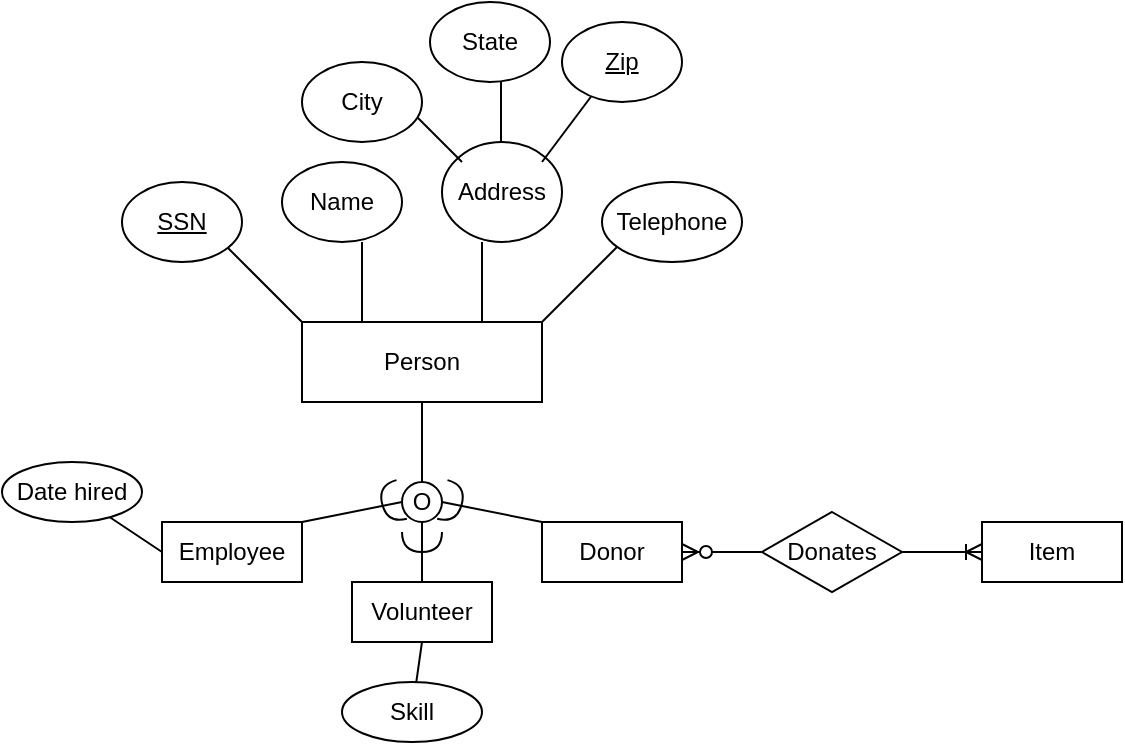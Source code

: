 <mxfile version="14.6.6" type="github">
  <diagram id="C1aG5hBxSzRTHh_MCW_0" name="Page-1">
    <mxGraphModel dx="1021" dy="574" grid="1" gridSize="10" guides="1" tooltips="1" connect="1" arrows="1" fold="1" page="1" pageScale="1" pageWidth="827" pageHeight="1169" math="0" shadow="0">
      <root>
        <mxCell id="0" />
        <mxCell id="1" parent="0" />
        <mxCell id="v6PK_tcuk7v2ZxT1NSqZ-5" value="Person" style="rounded=0;whiteSpace=wrap;html=1;" vertex="1" parent="1">
          <mxGeometry x="320" y="240" width="120" height="40" as="geometry" />
        </mxCell>
        <mxCell id="v6PK_tcuk7v2ZxT1NSqZ-6" value="" style="endArrow=none;html=1;" edge="1" parent="1">
          <mxGeometry width="50" height="50" relative="1" as="geometry">
            <mxPoint x="440" y="240" as="sourcePoint" />
            <mxPoint x="480" y="200" as="targetPoint" />
          </mxGeometry>
        </mxCell>
        <mxCell id="v6PK_tcuk7v2ZxT1NSqZ-7" value="" style="endArrow=none;html=1;" edge="1" parent="1">
          <mxGeometry width="50" height="50" relative="1" as="geometry">
            <mxPoint x="410" y="240" as="sourcePoint" />
            <mxPoint x="410" y="200" as="targetPoint" />
          </mxGeometry>
        </mxCell>
        <mxCell id="v6PK_tcuk7v2ZxT1NSqZ-8" value="" style="endArrow=none;html=1;" edge="1" parent="1">
          <mxGeometry width="50" height="50" relative="1" as="geometry">
            <mxPoint x="350" y="240" as="sourcePoint" />
            <mxPoint x="350" y="200" as="targetPoint" />
          </mxGeometry>
        </mxCell>
        <mxCell id="v6PK_tcuk7v2ZxT1NSqZ-9" value="" style="endArrow=none;html=1;" edge="1" parent="1">
          <mxGeometry width="50" height="50" relative="1" as="geometry">
            <mxPoint x="320" y="240" as="sourcePoint" />
            <mxPoint x="280" y="200" as="targetPoint" />
          </mxGeometry>
        </mxCell>
        <mxCell id="v6PK_tcuk7v2ZxT1NSqZ-10" value="&lt;u&gt;SSN&lt;/u&gt;" style="ellipse;whiteSpace=wrap;html=1;" vertex="1" parent="1">
          <mxGeometry x="230" y="170" width="60" height="40" as="geometry" />
        </mxCell>
        <mxCell id="v6PK_tcuk7v2ZxT1NSqZ-11" value="Name" style="ellipse;whiteSpace=wrap;html=1;" vertex="1" parent="1">
          <mxGeometry x="310" y="160" width="60" height="40" as="geometry" />
        </mxCell>
        <mxCell id="v6PK_tcuk7v2ZxT1NSqZ-12" value="Address" style="ellipse;whiteSpace=wrap;html=1;" vertex="1" parent="1">
          <mxGeometry x="390" y="150" width="60" height="50" as="geometry" />
        </mxCell>
        <mxCell id="v6PK_tcuk7v2ZxT1NSqZ-13" value="Telephone" style="ellipse;whiteSpace=wrap;html=1;" vertex="1" parent="1">
          <mxGeometry x="470" y="170" width="70" height="40" as="geometry" />
        </mxCell>
        <mxCell id="v6PK_tcuk7v2ZxT1NSqZ-15" value="" style="endArrow=none;html=1;" edge="1" parent="1">
          <mxGeometry width="50" height="50" relative="1" as="geometry">
            <mxPoint x="400" y="160" as="sourcePoint" />
            <mxPoint x="370" y="130" as="targetPoint" />
          </mxGeometry>
        </mxCell>
        <mxCell id="v6PK_tcuk7v2ZxT1NSqZ-16" value="" style="endArrow=none;html=1;" edge="1" parent="1">
          <mxGeometry width="50" height="50" relative="1" as="geometry">
            <mxPoint x="440" y="160" as="sourcePoint" />
            <mxPoint x="470" y="120" as="targetPoint" />
          </mxGeometry>
        </mxCell>
        <mxCell id="v6PK_tcuk7v2ZxT1NSqZ-17" value="" style="endArrow=none;html=1;" edge="1" parent="1">
          <mxGeometry width="50" height="50" relative="1" as="geometry">
            <mxPoint x="419.5" y="150" as="sourcePoint" />
            <mxPoint x="419.5" y="110" as="targetPoint" />
          </mxGeometry>
        </mxCell>
        <mxCell id="v6PK_tcuk7v2ZxT1NSqZ-18" value="&lt;u&gt;Zip&lt;/u&gt;" style="ellipse;whiteSpace=wrap;html=1;" vertex="1" parent="1">
          <mxGeometry x="450" y="90" width="60" height="40" as="geometry" />
        </mxCell>
        <mxCell id="v6PK_tcuk7v2ZxT1NSqZ-19" value="City" style="ellipse;whiteSpace=wrap;html=1;" vertex="1" parent="1">
          <mxGeometry x="320" y="110" width="60" height="40" as="geometry" />
        </mxCell>
        <mxCell id="v6PK_tcuk7v2ZxT1NSqZ-20" value="State" style="ellipse;whiteSpace=wrap;html=1;" vertex="1" parent="1">
          <mxGeometry x="384" y="80" width="60" height="40" as="geometry" />
        </mxCell>
        <mxCell id="v6PK_tcuk7v2ZxT1NSqZ-21" value="" style="endArrow=none;html=1;rounded=0;entryX=0.5;entryY=1;entryDx=0;entryDy=0;strokeWidth=1;" edge="1" parent="1" target="v6PK_tcuk7v2ZxT1NSqZ-5">
          <mxGeometry relative="1" as="geometry">
            <mxPoint x="380" y="320" as="sourcePoint" />
            <mxPoint x="460" y="320" as="targetPoint" />
          </mxGeometry>
        </mxCell>
        <mxCell id="v6PK_tcuk7v2ZxT1NSqZ-22" value="O" style="ellipse;whiteSpace=wrap;html=1;aspect=fixed;" vertex="1" parent="1">
          <mxGeometry x="370" y="320" width="20" height="20" as="geometry" />
        </mxCell>
        <mxCell id="v6PK_tcuk7v2ZxT1NSqZ-26" value="" style="endArrow=none;html=1;strokeWidth=1;" edge="1" parent="1">
          <mxGeometry width="50" height="50" relative="1" as="geometry">
            <mxPoint x="380" y="370" as="sourcePoint" />
            <mxPoint x="380" y="340" as="targetPoint" />
          </mxGeometry>
        </mxCell>
        <mxCell id="v6PK_tcuk7v2ZxT1NSqZ-27" value="" style="endArrow=none;html=1;strokeWidth=1;" edge="1" parent="1">
          <mxGeometry width="50" height="50" relative="1" as="geometry">
            <mxPoint x="390" y="330" as="sourcePoint" />
            <mxPoint x="440" y="340" as="targetPoint" />
          </mxGeometry>
        </mxCell>
        <mxCell id="v6PK_tcuk7v2ZxT1NSqZ-29" value="" style="shape=requiredInterface;html=1;verticalLabelPosition=bottom;rotation=15;" vertex="1" parent="1">
          <mxGeometry x="390" y="320" width="10" height="20" as="geometry" />
        </mxCell>
        <mxCell id="v6PK_tcuk7v2ZxT1NSqZ-36" value="" style="shape=requiredInterface;html=1;verticalLabelPosition=bottom;rotation=90;" vertex="1" parent="1">
          <mxGeometry x="375" y="340" width="10" height="20" as="geometry" />
        </mxCell>
        <mxCell id="v6PK_tcuk7v2ZxT1NSqZ-46" value="" style="endArrow=none;html=1;strokeWidth=1;" edge="1" parent="1">
          <mxGeometry width="50" height="50" relative="1" as="geometry">
            <mxPoint x="370" y="330" as="sourcePoint" />
            <mxPoint x="320" y="340" as="targetPoint" />
          </mxGeometry>
        </mxCell>
        <mxCell id="v6PK_tcuk7v2ZxT1NSqZ-54" value="" style="shape=requiredInterface;html=1;verticalLabelPosition=bottom;rotation=-195;" vertex="1" parent="1">
          <mxGeometry x="360" y="320" width="10" height="20" as="geometry" />
        </mxCell>
        <mxCell id="v6PK_tcuk7v2ZxT1NSqZ-56" value="Employee" style="rounded=0;whiteSpace=wrap;html=1;" vertex="1" parent="1">
          <mxGeometry x="250" y="340" width="70" height="30" as="geometry" />
        </mxCell>
        <mxCell id="v6PK_tcuk7v2ZxT1NSqZ-57" value="Volunteer" style="rounded=0;whiteSpace=wrap;html=1;" vertex="1" parent="1">
          <mxGeometry x="345" y="370" width="70" height="30" as="geometry" />
        </mxCell>
        <mxCell id="v6PK_tcuk7v2ZxT1NSqZ-58" value="Donor" style="rounded=0;whiteSpace=wrap;html=1;" vertex="1" parent="1">
          <mxGeometry x="440" y="340" width="70" height="30" as="geometry" />
        </mxCell>
        <mxCell id="v6PK_tcuk7v2ZxT1NSqZ-59" value="" style="endArrow=none;html=1;strokeWidth=1;exitX=0;exitY=0.5;exitDx=0;exitDy=0;" edge="1" parent="1" source="v6PK_tcuk7v2ZxT1NSqZ-56" target="v6PK_tcuk7v2ZxT1NSqZ-60">
          <mxGeometry width="50" height="50" relative="1" as="geometry">
            <mxPoint x="210" y="350" as="sourcePoint" />
            <mxPoint x="250" y="350" as="targetPoint" />
          </mxGeometry>
        </mxCell>
        <mxCell id="v6PK_tcuk7v2ZxT1NSqZ-60" value="Date hired" style="ellipse;whiteSpace=wrap;html=1;" vertex="1" parent="1">
          <mxGeometry x="170" y="310" width="70" height="30" as="geometry" />
        </mxCell>
        <mxCell id="v6PK_tcuk7v2ZxT1NSqZ-61" value="" style="endArrow=none;html=1;strokeWidth=1;exitX=0.5;exitY=1;exitDx=0;exitDy=0;" edge="1" parent="1" target="v6PK_tcuk7v2ZxT1NSqZ-62" source="v6PK_tcuk7v2ZxT1NSqZ-57">
          <mxGeometry width="50" height="50" relative="1" as="geometry">
            <mxPoint x="420" y="465" as="sourcePoint" />
            <mxPoint x="420" y="460" as="targetPoint" />
          </mxGeometry>
        </mxCell>
        <mxCell id="v6PK_tcuk7v2ZxT1NSqZ-62" value="Skill" style="ellipse;whiteSpace=wrap;html=1;" vertex="1" parent="1">
          <mxGeometry x="340" y="420" width="70" height="30" as="geometry" />
        </mxCell>
        <mxCell id="v6PK_tcuk7v2ZxT1NSqZ-64" value="Item" style="rounded=0;whiteSpace=wrap;html=1;" vertex="1" parent="1">
          <mxGeometry x="660" y="340" width="70" height="30" as="geometry" />
        </mxCell>
        <mxCell id="v6PK_tcuk7v2ZxT1NSqZ-65" value="" style="edgeStyle=entityRelationEdgeStyle;fontSize=12;html=1;endArrow=ERoneToMany;startArrow=ERzeroToMany;strokeWidth=1;entryX=0;entryY=0.5;entryDx=0;entryDy=0;exitX=1;exitY=0.5;exitDx=0;exitDy=0;" edge="1" parent="1" source="v6PK_tcuk7v2ZxT1NSqZ-58" target="v6PK_tcuk7v2ZxT1NSqZ-64">
          <mxGeometry width="100" height="100" relative="1" as="geometry">
            <mxPoint x="470" y="350" as="sourcePoint" />
            <mxPoint x="570" y="250" as="targetPoint" />
          </mxGeometry>
        </mxCell>
        <mxCell id="v6PK_tcuk7v2ZxT1NSqZ-63" value="Donates" style="shape=rhombus;perimeter=rhombusPerimeter;align=center;whiteSpace=wrap;html=1;labelBackgroundColor=none;labelBorderColor=none;verticalAlign=middle;" vertex="1" parent="1">
          <mxGeometry x="550" y="335" width="70" height="40" as="geometry" />
        </mxCell>
      </root>
    </mxGraphModel>
  </diagram>
</mxfile>
